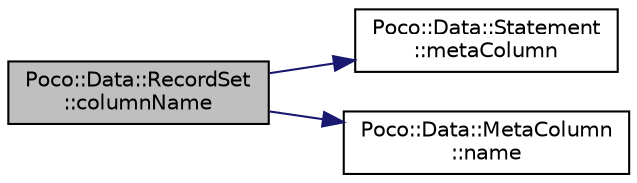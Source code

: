 digraph "Poco::Data::RecordSet::columnName"
{
 // LATEX_PDF_SIZE
  edge [fontname="Helvetica",fontsize="10",labelfontname="Helvetica",labelfontsize="10"];
  node [fontname="Helvetica",fontsize="10",shape=record];
  rankdir="LR";
  Node1 [label="Poco::Data::RecordSet\l::columnName",height=0.2,width=0.4,color="black", fillcolor="grey75", style="filled", fontcolor="black",tooltip="Returns the type for the column with specified name."];
  Node1 -> Node2 [color="midnightblue",fontsize="10",style="solid",fontname="Helvetica"];
  Node2 [label="Poco::Data::Statement\l::metaColumn",height=0.2,width=0.4,color="black", fillcolor="white", style="filled",URL="$classPoco_1_1Data_1_1Statement.html#a3dc8dfc0e8ed5049eaceffcfe772a4e8",tooltip="Returns the extractions vector."];
  Node1 -> Node3 [color="midnightblue",fontsize="10",style="solid",fontname="Helvetica"];
  Node3 [label="Poco::Data::MetaColumn\l::name",height=0.2,width=0.4,color="black", fillcolor="white", style="filled",URL="$classPoco_1_1Data_1_1MetaColumn.html#a2fc64644f82a1ac0796f2b9b15e35742",tooltip="Destroys the MetaColumn."];
}

